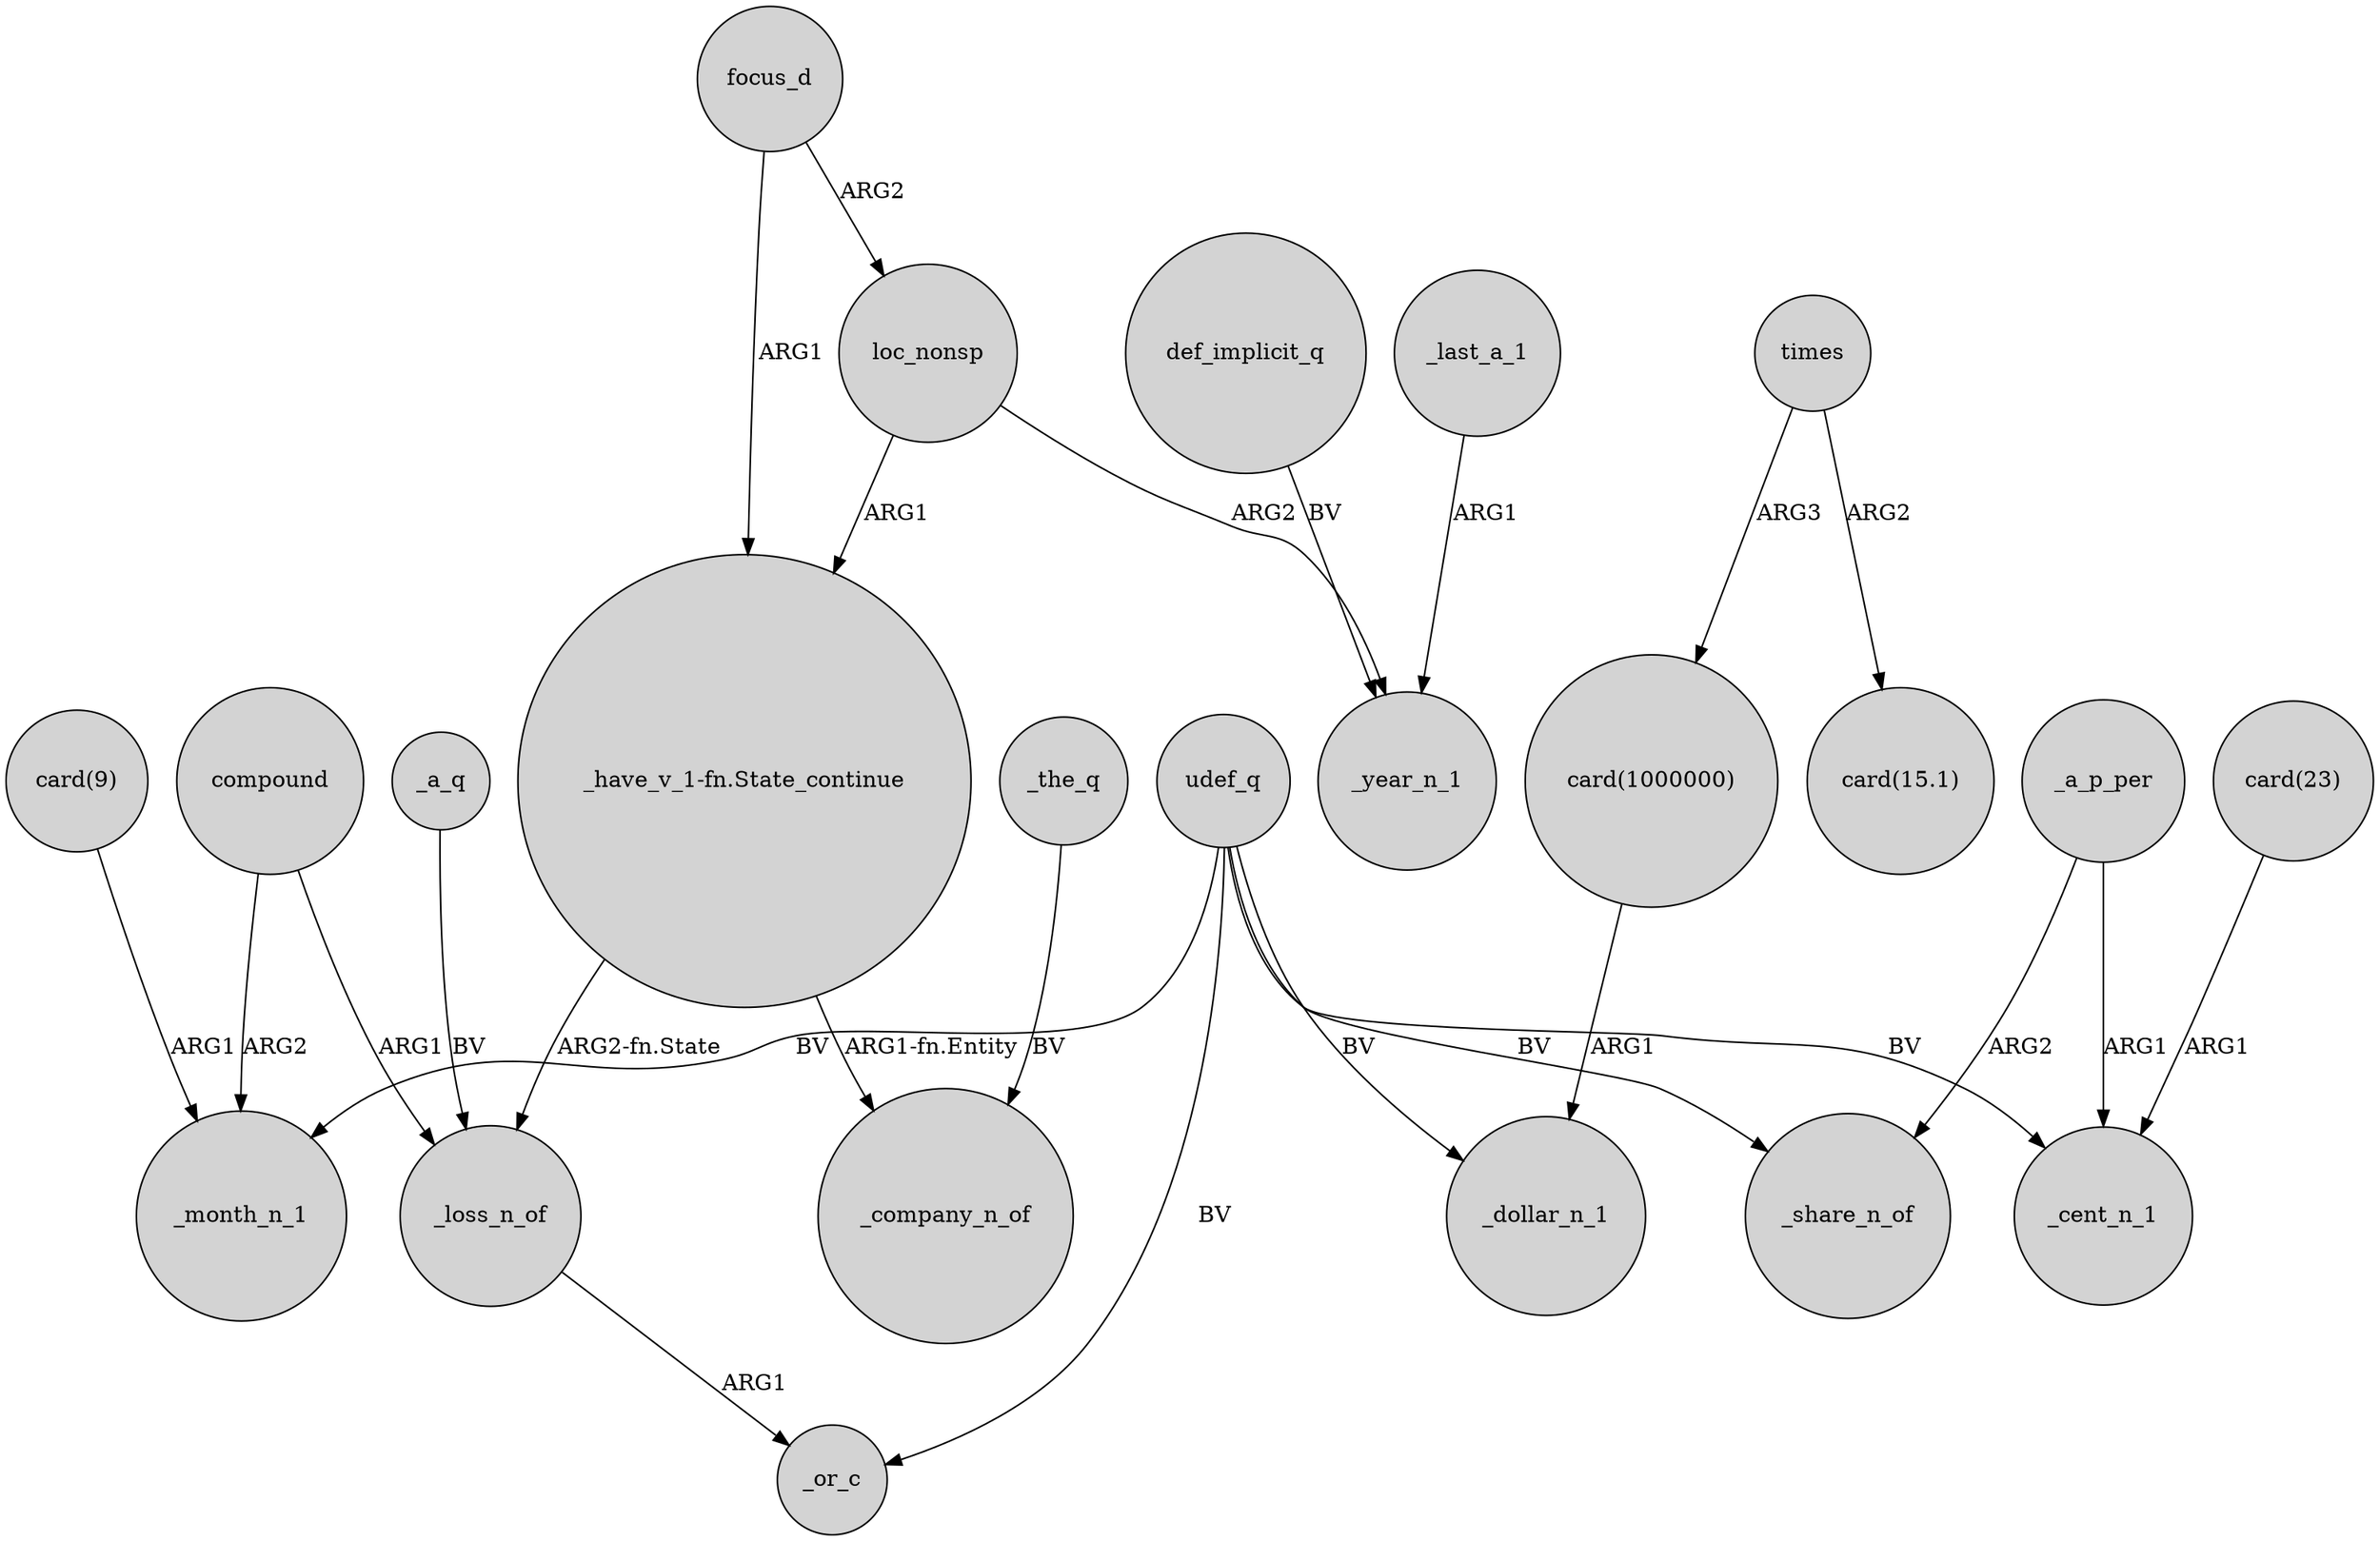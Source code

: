 digraph {
	node [shape=circle style=filled]
	udef_q -> _month_n_1 [label=BV]
	_a_q -> _loss_n_of [label=BV]
	_a_p_per -> _cent_n_1 [label=ARG1]
	def_implicit_q -> _year_n_1 [label=BV]
	times -> "card(1000000)" [label=ARG3]
	focus_d -> loc_nonsp [label=ARG2]
	"_have_v_1-fn.State_continue" -> _loss_n_of [label="ARG2-fn.State"]
	udef_q -> _cent_n_1 [label=BV]
	loc_nonsp -> _year_n_1 [label=ARG2]
	udef_q -> _or_c [label=BV]
	compound -> _loss_n_of [label=ARG1]
	"_have_v_1-fn.State_continue" -> _company_n_of [label="ARG1-fn.Entity"]
	_a_p_per -> _share_n_of [label=ARG2]
	udef_q -> _share_n_of [label=BV]
	_last_a_1 -> _year_n_1 [label=ARG1]
	udef_q -> _dollar_n_1 [label=BV]
	"card(1000000)" -> _dollar_n_1 [label=ARG1]
	loc_nonsp -> "_have_v_1-fn.State_continue" [label=ARG1]
	_loss_n_of -> _or_c [label=ARG1]
	"card(9)" -> _month_n_1 [label=ARG1]
	times -> "card(15.1)" [label=ARG2]
	"card(23)" -> _cent_n_1 [label=ARG1]
	_the_q -> _company_n_of [label=BV]
	compound -> _month_n_1 [label=ARG2]
	focus_d -> "_have_v_1-fn.State_continue" [label=ARG1]
}
